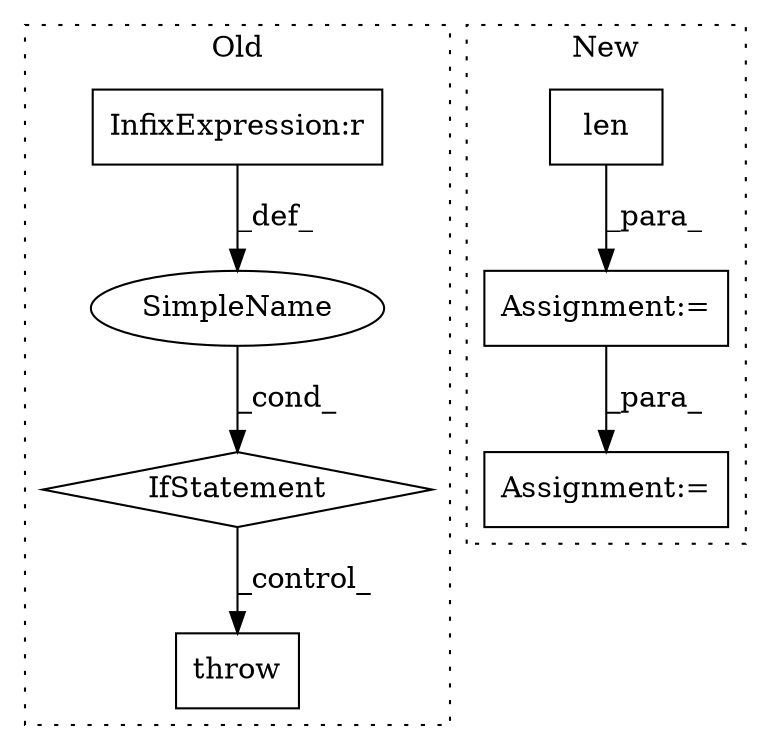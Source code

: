 digraph G {
subgraph cluster0 {
1 [label="throw" a="53" s="241" l="6" shape="box"];
3 [label="IfStatement" a="25" s="146,197" l="4,2" shape="diamond"];
4 [label="SimpleName" a="42" s="" l="" shape="ellipse"];
6 [label="InfixExpression:r" a="27" s="179" l="4" shape="box"];
label = "Old";
style="dotted";
}
subgraph cluster1 {
2 [label="len" a="32" s="873,879" l="4,1" shape="box"];
5 [label="Assignment:=" a="7" s="860" l="30" shape="box"];
7 [label="Assignment:=" a="7" s="747" l="1" shape="box"];
label = "New";
style="dotted";
}
2 -> 5 [label="_para_"];
3 -> 1 [label="_control_"];
4 -> 3 [label="_cond_"];
5 -> 7 [label="_para_"];
6 -> 4 [label="_def_"];
}